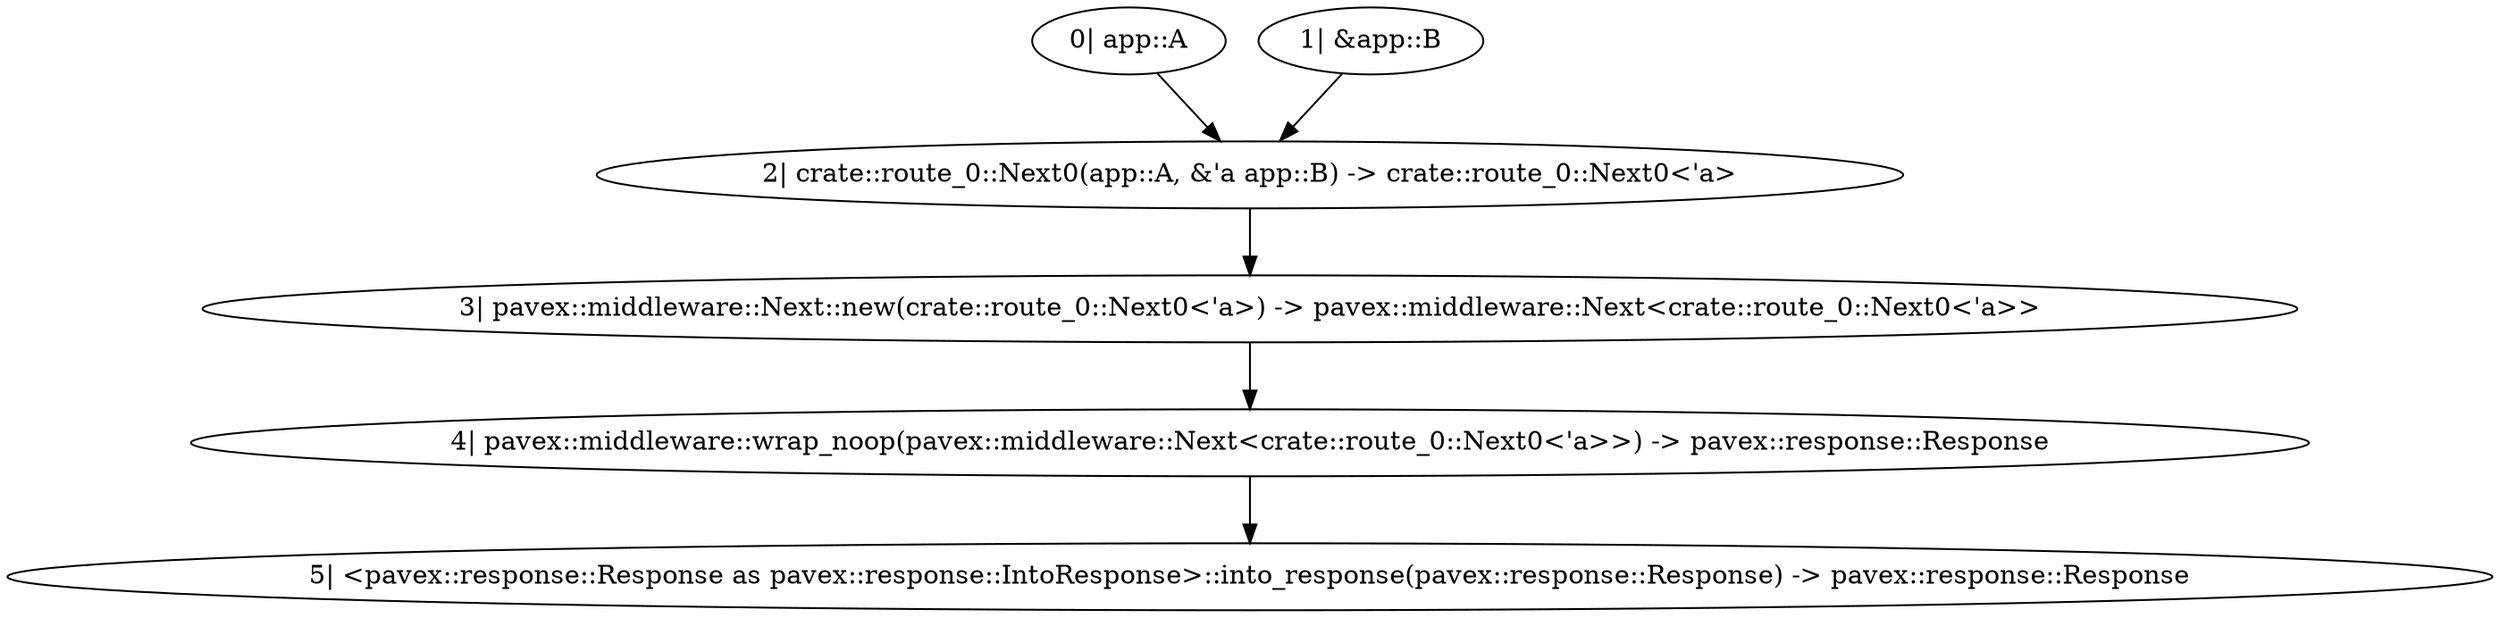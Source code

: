 digraph "GET / - 0" {
    0 [ label = "4| pavex::middleware::wrap_noop(pavex::middleware::Next<crate::route_0::Next0<'a>>) -> pavex::response::Response"]
    1 [ label = "3| pavex::middleware::Next::new(crate::route_0::Next0<'a>) -> pavex::middleware::Next<crate::route_0::Next0<'a>>"]
    2 [ label = "2| crate::route_0::Next0(app::A, &'a app::B) -> crate::route_0::Next0<'a>"]
    3 [ label = "0| app::A"]
    5 [ label = "5| <pavex::response::Response as pavex::response::IntoResponse>::into_response(pavex::response::Response) -> pavex::response::Response"]
    6 [ label = "1| &app::B"]
    1 -> 0 [ ]
    2 -> 1 [ ]
    3 -> 2 [ ]
    0 -> 5 [ ]
    6 -> 2 [ ]
}

digraph "GET / - 1" {
    0 [ label = "2| app::handler(app::A, &app::B) -> pavex::response::Response"]
    1 [ label = "0| app::A"]
    3 [ label = "3| <pavex::response::Response as pavex::response::IntoResponse>::into_response(pavex::response::Response) -> pavex::response::Response"]
    4 [ label = "1| &app::B"]
    1 -> 0 [ ]
    0 -> 3 [ ]
    4 -> 0 [ ]
}

digraph "* / - 0" {
    0 [ label = "3| pavex::middleware::wrap_noop(pavex::middleware::Next<crate::route_1::Next0<'a>>) -> pavex::response::Response"]
    1 [ label = "2| pavex::middleware::Next::new(crate::route_1::Next0<'a>) -> pavex::middleware::Next<crate::route_1::Next0<'a>>"]
    2 [ label = "1| crate::route_1::Next0(&'a pavex::router::AllowedMethods) -> crate::route_1::Next0<'a>"]
    4 [ label = "4| <pavex::response::Response as pavex::response::IntoResponse>::into_response(pavex::response::Response) -> pavex::response::Response"]
    5 [ label = "0| &pavex::router::AllowedMethods"]
    1 -> 0 [ ]
    2 -> 1 [ ]
    0 -> 4 [ ]
    5 -> 2 [ ]
}

digraph "* / - 1" {
    0 [ label = "1| pavex::router::default_fallback(&pavex::router::AllowedMethods) -> pavex::response::Response"]
    2 [ label = "2| <pavex::response::Response as pavex::response::IntoResponse>::into_response(pavex::response::Response) -> pavex::response::Response"]
    3 [ label = "0| &pavex::router::AllowedMethods"]
    0 -> 2 [ ]
    3 -> 0 [ ]
}

digraph app_state {
    0 [ label = "3| crate::ApplicationState(app::A, app::B) -> crate::ApplicationState"]
    1 [ label = "0| app::A"]
    2 [ label = "2| app::b(app::A) -> app::B"]
    3 [ label = "1| <app::A as core::clone::Clone>::clone(&app::A) -> app::A"]
    2 -> 0 [ ]
    1 -> 2 [ ]
    1 -> 3 [ label = "&"]
    3 -> 0 [ ]
}